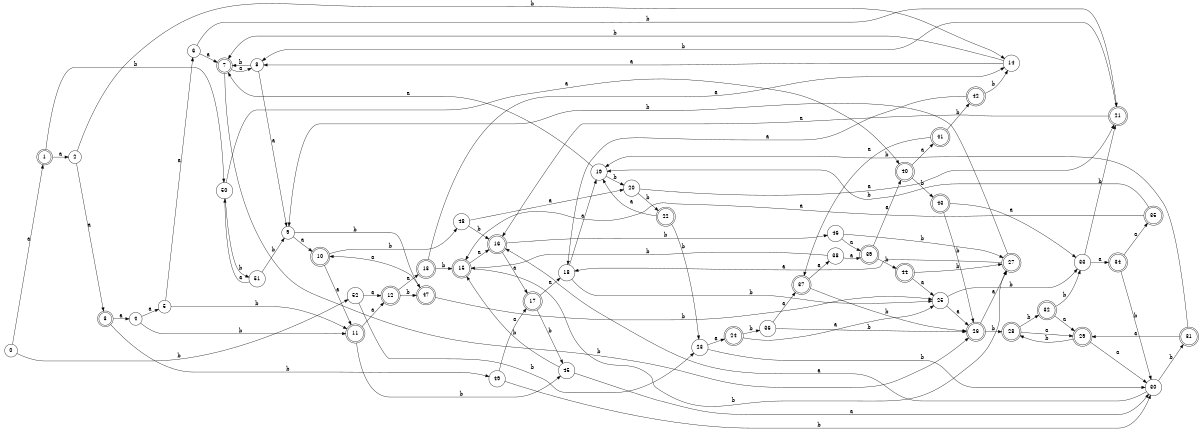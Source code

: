 digraph n43_5 {
__start0 [label="" shape="none"];

rankdir=LR;
size="8,5";

s0 [style="filled", color="black", fillcolor="white" shape="circle", label="0"];
s1 [style="rounded,filled", color="black", fillcolor="white" shape="doublecircle", label="1"];
s2 [style="filled", color="black", fillcolor="white" shape="circle", label="2"];
s3 [style="rounded,filled", color="black", fillcolor="white" shape="doublecircle", label="3"];
s4 [style="filled", color="black", fillcolor="white" shape="circle", label="4"];
s5 [style="filled", color="black", fillcolor="white" shape="circle", label="5"];
s6 [style="filled", color="black", fillcolor="white" shape="circle", label="6"];
s7 [style="rounded,filled", color="black", fillcolor="white" shape="doublecircle", label="7"];
s8 [style="filled", color="black", fillcolor="white" shape="circle", label="8"];
s9 [style="filled", color="black", fillcolor="white" shape="circle", label="9"];
s10 [style="rounded,filled", color="black", fillcolor="white" shape="doublecircle", label="10"];
s11 [style="rounded,filled", color="black", fillcolor="white" shape="doublecircle", label="11"];
s12 [style="rounded,filled", color="black", fillcolor="white" shape="doublecircle", label="12"];
s13 [style="rounded,filled", color="black", fillcolor="white" shape="doublecircle", label="13"];
s14 [style="filled", color="black", fillcolor="white" shape="circle", label="14"];
s15 [style="rounded,filled", color="black", fillcolor="white" shape="doublecircle", label="15"];
s16 [style="rounded,filled", color="black", fillcolor="white" shape="doublecircle", label="16"];
s17 [style="rounded,filled", color="black", fillcolor="white" shape="doublecircle", label="17"];
s18 [style="filled", color="black", fillcolor="white" shape="circle", label="18"];
s19 [style="filled", color="black", fillcolor="white" shape="circle", label="19"];
s20 [style="filled", color="black", fillcolor="white" shape="circle", label="20"];
s21 [style="rounded,filled", color="black", fillcolor="white" shape="doublecircle", label="21"];
s22 [style="rounded,filled", color="black", fillcolor="white" shape="doublecircle", label="22"];
s23 [style="filled", color="black", fillcolor="white" shape="circle", label="23"];
s24 [style="rounded,filled", color="black", fillcolor="white" shape="doublecircle", label="24"];
s25 [style="filled", color="black", fillcolor="white" shape="circle", label="25"];
s26 [style="rounded,filled", color="black", fillcolor="white" shape="doublecircle", label="26"];
s27 [style="rounded,filled", color="black", fillcolor="white" shape="doublecircle", label="27"];
s28 [style="rounded,filled", color="black", fillcolor="white" shape="doublecircle", label="28"];
s29 [style="rounded,filled", color="black", fillcolor="white" shape="doublecircle", label="29"];
s30 [style="filled", color="black", fillcolor="white" shape="circle", label="30"];
s31 [style="rounded,filled", color="black", fillcolor="white" shape="doublecircle", label="31"];
s32 [style="rounded,filled", color="black", fillcolor="white" shape="doublecircle", label="32"];
s33 [style="filled", color="black", fillcolor="white" shape="circle", label="33"];
s34 [style="rounded,filled", color="black", fillcolor="white" shape="doublecircle", label="34"];
s35 [style="rounded,filled", color="black", fillcolor="white" shape="doublecircle", label="35"];
s36 [style="filled", color="black", fillcolor="white" shape="circle", label="36"];
s37 [style="rounded,filled", color="black", fillcolor="white" shape="doublecircle", label="37"];
s38 [style="filled", color="black", fillcolor="white" shape="circle", label="38"];
s39 [style="rounded,filled", color="black", fillcolor="white" shape="doublecircle", label="39"];
s40 [style="rounded,filled", color="black", fillcolor="white" shape="doublecircle", label="40"];
s41 [style="rounded,filled", color="black", fillcolor="white" shape="doublecircle", label="41"];
s42 [style="rounded,filled", color="black", fillcolor="white" shape="doublecircle", label="42"];
s43 [style="rounded,filled", color="black", fillcolor="white" shape="doublecircle", label="43"];
s44 [style="rounded,filled", color="black", fillcolor="white" shape="doublecircle", label="44"];
s45 [style="filled", color="black", fillcolor="white" shape="circle", label="45"];
s46 [style="filled", color="black", fillcolor="white" shape="circle", label="46"];
s47 [style="rounded,filled", color="black", fillcolor="white" shape="doublecircle", label="47"];
s48 [style="filled", color="black", fillcolor="white" shape="circle", label="48"];
s49 [style="filled", color="black", fillcolor="white" shape="circle", label="49"];
s50 [style="filled", color="black", fillcolor="white" shape="circle", label="50"];
s51 [style="filled", color="black", fillcolor="white" shape="circle", label="51"];
s52 [style="filled", color="black", fillcolor="white" shape="circle", label="52"];
s0 -> s1 [label="a"];
s0 -> s52 [label="b"];
s1 -> s2 [label="a"];
s1 -> s50 [label="b"];
s2 -> s3 [label="a"];
s2 -> s14 [label="b"];
s3 -> s4 [label="a"];
s3 -> s49 [label="b"];
s4 -> s5 [label="a"];
s4 -> s11 [label="b"];
s5 -> s6 [label="a"];
s5 -> s11 [label="b"];
s6 -> s7 [label="a"];
s6 -> s21 [label="b"];
s7 -> s8 [label="a"];
s7 -> s26 [label="b"];
s8 -> s9 [label="a"];
s8 -> s7 [label="b"];
s9 -> s10 [label="a"];
s9 -> s47 [label="b"];
s10 -> s11 [label="a"];
s10 -> s48 [label="b"];
s11 -> s12 [label="a"];
s11 -> s45 [label="b"];
s12 -> s13 [label="a"];
s12 -> s47 [label="b"];
s13 -> s14 [label="a"];
s13 -> s15 [label="b"];
s14 -> s8 [label="a"];
s14 -> s7 [label="b"];
s15 -> s16 [label="a"];
s15 -> s27 [label="b"];
s16 -> s17 [label="a"];
s16 -> s46 [label="b"];
s17 -> s18 [label="a"];
s17 -> s45 [label="b"];
s18 -> s19 [label="a"];
s18 -> s25 [label="b"];
s19 -> s7 [label="a"];
s19 -> s20 [label="b"];
s20 -> s21 [label="a"];
s20 -> s22 [label="b"];
s21 -> s16 [label="a"];
s21 -> s8 [label="b"];
s22 -> s19 [label="a"];
s22 -> s23 [label="b"];
s23 -> s24 [label="a"];
s23 -> s30 [label="b"];
s24 -> s25 [label="a"];
s24 -> s36 [label="b"];
s25 -> s26 [label="a"];
s25 -> s33 [label="b"];
s26 -> s27 [label="a"];
s26 -> s28 [label="b"];
s27 -> s18 [label="a"];
s27 -> s9 [label="b"];
s28 -> s29 [label="a"];
s28 -> s32 [label="b"];
s29 -> s30 [label="a"];
s29 -> s28 [label="b"];
s30 -> s16 [label="a"];
s30 -> s31 [label="b"];
s31 -> s29 [label="a"];
s31 -> s19 [label="b"];
s32 -> s29 [label="a"];
s32 -> s33 [label="b"];
s33 -> s34 [label="a"];
s33 -> s21 [label="b"];
s34 -> s35 [label="a"];
s34 -> s30 [label="b"];
s35 -> s15 [label="a"];
s35 -> s19 [label="b"];
s36 -> s37 [label="a"];
s36 -> s26 [label="b"];
s37 -> s38 [label="a"];
s37 -> s26 [label="b"];
s38 -> s39 [label="a"];
s38 -> s15 [label="b"];
s39 -> s40 [label="a"];
s39 -> s44 [label="b"];
s40 -> s41 [label="a"];
s40 -> s43 [label="b"];
s41 -> s37 [label="a"];
s41 -> s42 [label="b"];
s42 -> s18 [label="a"];
s42 -> s14 [label="b"];
s43 -> s33 [label="a"];
s43 -> s26 [label="b"];
s44 -> s25 [label="a"];
s44 -> s27 [label="b"];
s45 -> s30 [label="a"];
s45 -> s15 [label="b"];
s46 -> s39 [label="a"];
s46 -> s27 [label="b"];
s47 -> s10 [label="a"];
s47 -> s25 [label="b"];
s48 -> s20 [label="a"];
s48 -> s16 [label="b"];
s49 -> s17 [label="a"];
s49 -> s30 [label="b"];
s50 -> s40 [label="a"];
s50 -> s51 [label="b"];
s51 -> s50 [label="a"];
s51 -> s9 [label="b"];
s52 -> s12 [label="a"];
s52 -> s23 [label="b"];

}